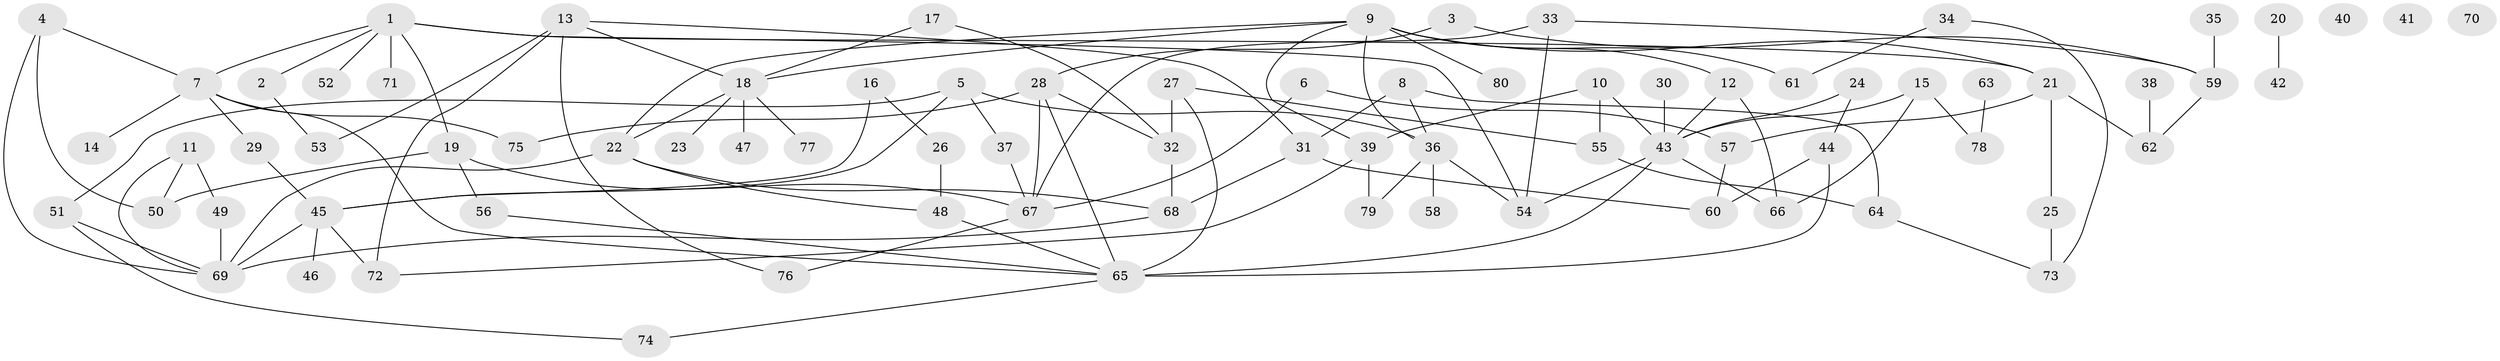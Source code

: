 // Generated by graph-tools (version 1.1) at 2025/25/03/09/25 03:25:19]
// undirected, 80 vertices, 118 edges
graph export_dot {
graph [start="1"]
  node [color=gray90,style=filled];
  1;
  2;
  3;
  4;
  5;
  6;
  7;
  8;
  9;
  10;
  11;
  12;
  13;
  14;
  15;
  16;
  17;
  18;
  19;
  20;
  21;
  22;
  23;
  24;
  25;
  26;
  27;
  28;
  29;
  30;
  31;
  32;
  33;
  34;
  35;
  36;
  37;
  38;
  39;
  40;
  41;
  42;
  43;
  44;
  45;
  46;
  47;
  48;
  49;
  50;
  51;
  52;
  53;
  54;
  55;
  56;
  57;
  58;
  59;
  60;
  61;
  62;
  63;
  64;
  65;
  66;
  67;
  68;
  69;
  70;
  71;
  72;
  73;
  74;
  75;
  76;
  77;
  78;
  79;
  80;
  1 -- 2;
  1 -- 7;
  1 -- 19;
  1 -- 21;
  1 -- 52;
  1 -- 54;
  1 -- 71;
  2 -- 53;
  3 -- 28;
  3 -- 59;
  4 -- 7;
  4 -- 50;
  4 -- 69;
  5 -- 36;
  5 -- 37;
  5 -- 45;
  5 -- 51;
  6 -- 57;
  6 -- 67;
  7 -- 14;
  7 -- 29;
  7 -- 65;
  7 -- 75;
  8 -- 31;
  8 -- 36;
  8 -- 64;
  9 -- 12;
  9 -- 18;
  9 -- 21;
  9 -- 22;
  9 -- 36;
  9 -- 39;
  9 -- 61;
  9 -- 80;
  10 -- 39;
  10 -- 43;
  10 -- 55;
  11 -- 49;
  11 -- 50;
  11 -- 69;
  12 -- 43;
  12 -- 66;
  13 -- 18;
  13 -- 31;
  13 -- 53;
  13 -- 72;
  13 -- 76;
  15 -- 43;
  15 -- 66;
  15 -- 78;
  16 -- 26;
  16 -- 45;
  17 -- 18;
  17 -- 32;
  18 -- 22;
  18 -- 23;
  18 -- 47;
  18 -- 77;
  19 -- 50;
  19 -- 56;
  19 -- 67;
  20 -- 42;
  21 -- 25;
  21 -- 57;
  21 -- 62;
  22 -- 48;
  22 -- 68;
  22 -- 69;
  24 -- 43;
  24 -- 44;
  25 -- 73;
  26 -- 48;
  27 -- 32;
  27 -- 55;
  27 -- 65;
  28 -- 32;
  28 -- 65;
  28 -- 67;
  28 -- 75;
  29 -- 45;
  30 -- 43;
  31 -- 60;
  31 -- 68;
  32 -- 68;
  33 -- 54;
  33 -- 59;
  33 -- 67;
  34 -- 61;
  34 -- 73;
  35 -- 59;
  36 -- 54;
  36 -- 58;
  36 -- 79;
  37 -- 67;
  38 -- 62;
  39 -- 72;
  39 -- 79;
  43 -- 54;
  43 -- 65;
  43 -- 66;
  44 -- 60;
  44 -- 65;
  45 -- 46;
  45 -- 69;
  45 -- 72;
  48 -- 65;
  49 -- 69;
  51 -- 69;
  51 -- 74;
  55 -- 64;
  56 -- 65;
  57 -- 60;
  59 -- 62;
  63 -- 78;
  64 -- 73;
  65 -- 74;
  67 -- 76;
  68 -- 69;
}
